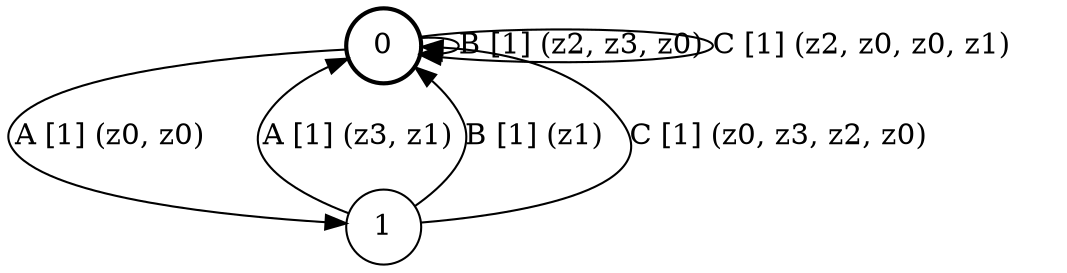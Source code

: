 # generated file, don't try to modify
# command: dot -Tpng <filename> > tree.png
digraph Automaton {
    node [shape = circle];
    0 [style = "bold"];
    0 -> 1 [label = "A [1] (z0, z0) "];
    0 -> 0 [label = "B [1] (z2, z3, z0) "];
    0 -> 0 [label = "C [1] (z2, z0, z0, z1) "];
    1 -> 0 [label = "A [1] (z3, z1) "];
    1 -> 0 [label = "B [1] (z1) "];
    1 -> 0 [label = "C [1] (z0, z3, z2, z0) "];
}
